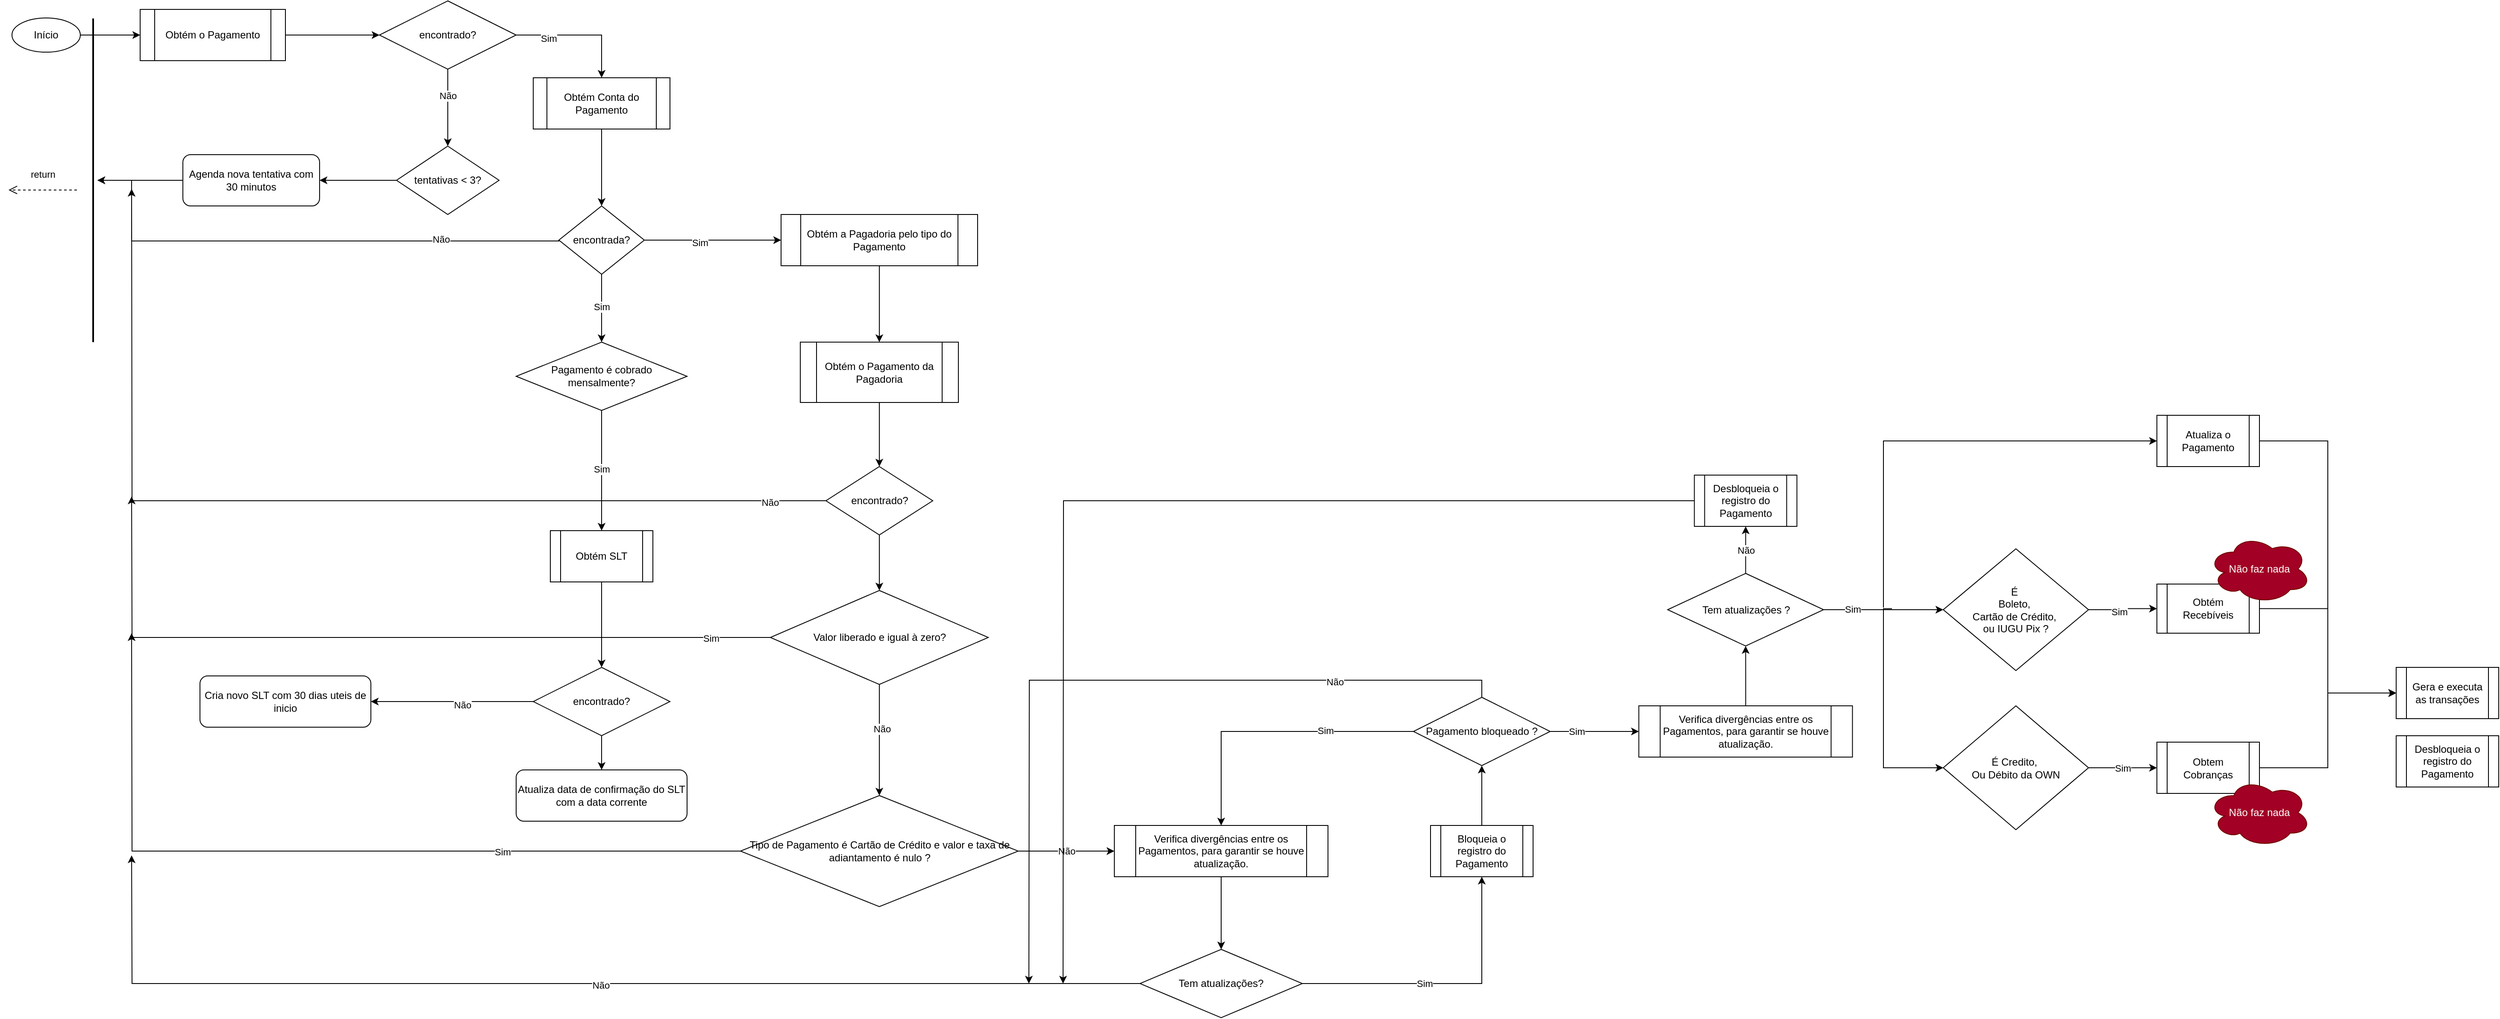 <mxfile version="26.2.14">
  <diagram id="GeneratedFlow" name="Fluxo de Pagamento">
    <mxGraphModel dx="1976" dy="723" grid="1" gridSize="10" guides="1" tooltips="1" connect="1" arrows="1" fold="1" page="1" pageScale="1" pageWidth="827" pageHeight="1169" math="0" shadow="0">
      <root>
        <mxCell id="0" />
        <mxCell id="1" parent="0" />
        <mxCell id="start" value="Início" style="ellipse;whiteSpace=wrap;html=1;shadow=0;" parent="1" vertex="1">
          <mxGeometry x="-800" y="20" width="80" height="40" as="geometry" />
        </mxCell>
        <mxCell id="getPayment" value="" style="rounded=1;whiteSpace=wrap;html=1;shadow=0;" parent="1" vertex="1">
          <mxGeometry x="-650" y="10" width="160" height="60" as="geometry" />
        </mxCell>
        <mxCell id="edge1" style="edgeStyle=orthogonalEdgeStyle;rounded=0;html=1;" parent="1" source="start" target="getPayment" edge="1">
          <mxGeometry relative="1" as="geometry" />
        </mxCell>
        <mxCell id="paymentNotFound" value="encontrado?" style="rhombus;whiteSpace=wrap;html=1;shadow=0;" parent="1" vertex="1">
          <mxGeometry x="-370" width="160" height="80" as="geometry" />
        </mxCell>
        <mxCell id="edge2" style="edgeStyle=orthogonalEdgeStyle;rounded=0;html=1;" parent="1" source="getPayment" target="paymentNotFound" edge="1">
          <mxGeometry relative="1" as="geometry" />
        </mxCell>
        <mxCell id="p-sIgQ1qaCB0FaJdWFcv-16" value="" style="edgeStyle=orthogonalEdgeStyle;rounded=0;orthogonalLoop=1;jettySize=auto;html=1;" parent="1" source="scheduleRetry" target="p-sIgQ1qaCB0FaJdWFcv-15" edge="1">
          <mxGeometry relative="1" as="geometry" />
        </mxCell>
        <mxCell id="scheduleRetry" value="Agenda nova tentativa com 30 minutos" style="rounded=1;whiteSpace=wrap;html=1;shadow=0;" parent="1" vertex="1">
          <mxGeometry x="-600" y="180" width="160" height="60" as="geometry" />
        </mxCell>
        <mxCell id="edge3" style="edgeStyle=orthogonalEdgeStyle;rounded=0;html=1;" parent="1" source="p-sIgQ1qaCB0FaJdWFcv-4" target="scheduleRetry" edge="1">
          <mxGeometry relative="1" as="geometry">
            <mxPoint as="offset" />
          </mxGeometry>
        </mxCell>
        <mxCell id="edge4" style="edgeStyle=orthogonalEdgeStyle;rounded=0;html=1;entryX=0.5;entryY=0;entryDx=0;entryDy=0;" parent="1" source="p-sIgQ1qaCB0FaJdWFcv-12" target="p-sIgQ1qaCB0FaJdWFcv-17" edge="1">
          <mxGeometry relative="1" as="geometry">
            <mxPoint as="offset" />
            <mxPoint x="-120" y="210" as="targetPoint" />
          </mxGeometry>
        </mxCell>
        <mxCell id="createSLI" value="Cria novo SLT com 30 dias uteis de inicio" style="rounded=1;whiteSpace=wrap;html=1;shadow=0;" parent="1" vertex="1">
          <mxGeometry x="-580" y="790" width="200" height="60" as="geometry" />
        </mxCell>
        <mxCell id="edge6" style="edgeStyle=orthogonalEdgeStyle;rounded=0;html=1;exitX=0;exitY=0.5;exitDx=0;exitDy=0;" parent="1" source="sliFound" target="createSLI" edge="1">
          <mxGeometry relative="1" as="geometry">
            <mxPoint as="offset" />
            <mxPoint x="-200" y="670" as="sourcePoint" />
          </mxGeometry>
        </mxCell>
        <mxCell id="p-sIgQ1qaCB0FaJdWFcv-29" value="Não" style="edgeLabel;html=1;align=center;verticalAlign=middle;resizable=0;points=[];" parent="edge6" vertex="1" connectable="0">
          <mxGeometry x="-0.123" y="4" relative="1" as="geometry">
            <mxPoint as="offset" />
          </mxGeometry>
        </mxCell>
        <mxCell id="sliFound" value="encontrado?" style="rhombus;whiteSpace=wrap;html=1;shadow=0;" parent="1" vertex="1">
          <mxGeometry x="-190" y="780" width="160" height="80" as="geometry" />
        </mxCell>
        <mxCell id="updateSLI" value="Atualiza data de confirmação do SLT&lt;div&gt;com a data corrente&lt;/div&gt;" style="rounded=1;whiteSpace=wrap;html=1;shadow=0;" parent="1" vertex="1">
          <mxGeometry x="-210" y="900" width="200" height="60" as="geometry" />
        </mxCell>
        <mxCell id="edge8" style="edgeStyle=orthogonalEdgeStyle;rounded=0;html=1;" parent="1" source="sliFound" target="updateSLI" edge="1">
          <mxGeometry relative="1" as="geometry">
            <mxPoint as="offset" />
          </mxGeometry>
        </mxCell>
        <mxCell id="p-sIgQ1qaCB0FaJdWFcv-5" value="" style="edgeStyle=orthogonalEdgeStyle;rounded=0;html=1;entryX=0.5;entryY=0;entryDx=0;entryDy=0;" parent="1" source="paymentNotFound" target="p-sIgQ1qaCB0FaJdWFcv-4" edge="1">
          <mxGeometry relative="1" as="geometry">
            <mxPoint as="offset" />
            <mxPoint x="-450" y="170" as="sourcePoint" />
            <mxPoint x="-600" y="340" as="targetPoint" />
          </mxGeometry>
        </mxCell>
        <mxCell id="p-sIgQ1qaCB0FaJdWFcv-6" value="Não" style="edgeLabel;html=1;align=center;verticalAlign=middle;resizable=0;points=[];" parent="p-sIgQ1qaCB0FaJdWFcv-5" vertex="1" connectable="0">
          <mxGeometry x="-0.308" relative="1" as="geometry">
            <mxPoint as="offset" />
          </mxGeometry>
        </mxCell>
        <mxCell id="p-sIgQ1qaCB0FaJdWFcv-4" value="tentativas &amp;lt; 3?" style="rhombus;whiteSpace=wrap;html=1;" parent="1" vertex="1">
          <mxGeometry x="-350" y="170" width="120" height="80" as="geometry" />
        </mxCell>
        <mxCell id="p-sIgQ1qaCB0FaJdWFcv-7" value="return" style="html=1;verticalAlign=bottom;endArrow=open;dashed=1;endSize=8;curved=0;rounded=0;" parent="1" edge="1">
          <mxGeometry y="-9" relative="1" as="geometry">
            <mxPoint x="-724" y="221.33" as="sourcePoint" />
            <mxPoint x="-804" y="221.33" as="targetPoint" />
            <mxPoint as="offset" />
          </mxGeometry>
        </mxCell>
        <mxCell id="p-sIgQ1qaCB0FaJdWFcv-8" value="Obtém o Pagamento" style="shape=process;whiteSpace=wrap;html=1;backgroundOutline=1;" parent="1" vertex="1">
          <mxGeometry x="-650" y="10" width="170" height="60" as="geometry" />
        </mxCell>
        <mxCell id="p-sIgQ1qaCB0FaJdWFcv-10" value="" style="edgeStyle=orthogonalEdgeStyle;rounded=0;orthogonalLoop=1;jettySize=auto;html=1;entryX=0.5;entryY=0;entryDx=0;entryDy=0;" parent="1" source="p-sIgQ1qaCB0FaJdWFcv-9" target="sliFound" edge="1">
          <mxGeometry relative="1" as="geometry">
            <mxPoint x="-120" y="650" as="targetPoint" />
          </mxGeometry>
        </mxCell>
        <mxCell id="p-sIgQ1qaCB0FaJdWFcv-9" value="Obtém SLT" style="shape=process;whiteSpace=wrap;html=1;backgroundOutline=1;" parent="1" vertex="1">
          <mxGeometry x="-170" y="620" width="120" height="60" as="geometry" />
        </mxCell>
        <mxCell id="p-sIgQ1qaCB0FaJdWFcv-15" value="" style="line;strokeWidth=2;direction=south;html=1;" parent="1" vertex="1">
          <mxGeometry x="-710" y="20.63" width="10" height="378.75" as="geometry" />
        </mxCell>
        <mxCell id="p-sIgQ1qaCB0FaJdWFcv-19" style="edgeStyle=orthogonalEdgeStyle;rounded=0;orthogonalLoop=1;jettySize=auto;html=1;exitX=0;exitY=0.5;exitDx=0;exitDy=0;" parent="1" edge="1">
          <mxGeometry relative="1" as="geometry">
            <mxPoint x="-160" y="280" as="sourcePoint" />
            <mxPoint x="-700" y="210" as="targetPoint" />
            <Array as="points">
              <mxPoint x="-160" y="281" />
              <mxPoint x="-660" y="281" />
              <mxPoint x="-660" y="210" />
            </Array>
          </mxGeometry>
        </mxCell>
        <mxCell id="p-sIgQ1qaCB0FaJdWFcv-22" value="Não" style="edgeLabel;html=1;align=center;verticalAlign=middle;resizable=0;points=[];" parent="p-sIgQ1qaCB0FaJdWFcv-19" vertex="1" connectable="0">
          <mxGeometry x="-0.545" y="-2" relative="1" as="geometry">
            <mxPoint as="offset" />
          </mxGeometry>
        </mxCell>
        <mxCell id="p-sIgQ1qaCB0FaJdWFcv-20" style="edgeStyle=orthogonalEdgeStyle;rounded=0;orthogonalLoop=1;jettySize=auto;html=1;exitX=0.5;exitY=1;exitDx=0;exitDy=0;entryX=0.5;entryY=0;entryDx=0;entryDy=0;" parent="1" source="p-sIgQ1qaCB0FaJdWFcv-25" target="p-sIgQ1qaCB0FaJdWFcv-9" edge="1">
          <mxGeometry relative="1" as="geometry" />
        </mxCell>
        <mxCell id="p-sIgQ1qaCB0FaJdWFcv-28" value="Sim" style="edgeLabel;html=1;align=center;verticalAlign=middle;resizable=0;points=[];" parent="p-sIgQ1qaCB0FaJdWFcv-20" vertex="1" connectable="0">
          <mxGeometry x="-0.034" relative="1" as="geometry">
            <mxPoint as="offset" />
          </mxGeometry>
        </mxCell>
        <mxCell id="p-sIgQ1qaCB0FaJdWFcv-31" style="edgeStyle=orthogonalEdgeStyle;rounded=0;orthogonalLoop=1;jettySize=auto;html=1;entryX=0;entryY=0.5;entryDx=0;entryDy=0;" parent="1" source="p-sIgQ1qaCB0FaJdWFcv-17" target="p-sIgQ1qaCB0FaJdWFcv-30" edge="1">
          <mxGeometry relative="1" as="geometry" />
        </mxCell>
        <mxCell id="p-sIgQ1qaCB0FaJdWFcv-32" value="Sim" style="edgeLabel;html=1;align=center;verticalAlign=middle;resizable=0;points=[];" parent="p-sIgQ1qaCB0FaJdWFcv-31" vertex="1" connectable="0">
          <mxGeometry x="-0.185" y="-3" relative="1" as="geometry">
            <mxPoint as="offset" />
          </mxGeometry>
        </mxCell>
        <mxCell id="p-sIgQ1qaCB0FaJdWFcv-17" value="encontrada?" style="rhombus;whiteSpace=wrap;html=1;" parent="1" vertex="1">
          <mxGeometry x="-160" y="240" width="100" height="80" as="geometry" />
        </mxCell>
        <mxCell id="p-sIgQ1qaCB0FaJdWFcv-23" value="" style="edgeStyle=orthogonalEdgeStyle;rounded=0;html=1;entryX=0.5;entryY=0;entryDx=0;entryDy=0;" parent="1" source="paymentNotFound" target="p-sIgQ1qaCB0FaJdWFcv-12" edge="1">
          <mxGeometry relative="1" as="geometry">
            <mxPoint as="offset" />
            <mxPoint x="-210" y="40" as="sourcePoint" />
            <mxPoint x="-110" y="240" as="targetPoint" />
          </mxGeometry>
        </mxCell>
        <mxCell id="p-sIgQ1qaCB0FaJdWFcv-24" value="Sim" style="edgeLabel;html=1;align=center;verticalAlign=middle;resizable=0;points=[];" parent="p-sIgQ1qaCB0FaJdWFcv-23" vertex="1" connectable="0">
          <mxGeometry x="-0.496" y="-4" relative="1" as="geometry">
            <mxPoint as="offset" />
          </mxGeometry>
        </mxCell>
        <mxCell id="p-sIgQ1qaCB0FaJdWFcv-12" value="Obtém Conta do Pagamento" style="shape=process;whiteSpace=wrap;html=1;backgroundOutline=1;" parent="1" vertex="1">
          <mxGeometry x="-190" y="90" width="160" height="60" as="geometry" />
        </mxCell>
        <mxCell id="p-sIgQ1qaCB0FaJdWFcv-26" value="" style="edgeStyle=orthogonalEdgeStyle;rounded=0;orthogonalLoop=1;jettySize=auto;html=1;exitX=0.5;exitY=1;exitDx=0;exitDy=0;entryX=0.5;entryY=0;entryDx=0;entryDy=0;" parent="1" source="p-sIgQ1qaCB0FaJdWFcv-17" target="p-sIgQ1qaCB0FaJdWFcv-25" edge="1">
          <mxGeometry relative="1" as="geometry">
            <mxPoint x="-110" y="320" as="sourcePoint" />
            <mxPoint x="-110" y="630" as="targetPoint" />
          </mxGeometry>
        </mxCell>
        <mxCell id="p-sIgQ1qaCB0FaJdWFcv-27" value="Sim" style="edgeLabel;html=1;align=center;verticalAlign=middle;resizable=0;points=[];" parent="p-sIgQ1qaCB0FaJdWFcv-26" vertex="1" connectable="0">
          <mxGeometry x="-0.053" relative="1" as="geometry">
            <mxPoint as="offset" />
          </mxGeometry>
        </mxCell>
        <mxCell id="p-sIgQ1qaCB0FaJdWFcv-25" value="Pagamento é cobrado mensalmente?" style="rhombus;whiteSpace=wrap;html=1;" parent="1" vertex="1">
          <mxGeometry x="-210" y="399.38" width="200" height="80" as="geometry" />
        </mxCell>
        <mxCell id="p-sIgQ1qaCB0FaJdWFcv-33" style="edgeStyle=orthogonalEdgeStyle;rounded=0;orthogonalLoop=1;jettySize=auto;html=1;exitX=0.5;exitY=1;exitDx=0;exitDy=0;entryX=0.5;entryY=0;entryDx=0;entryDy=0;" parent="1" source="p-sIgQ1qaCB0FaJdWFcv-30" target="p-sIgQ1qaCB0FaJdWFcv-34" edge="1">
          <mxGeometry relative="1" as="geometry">
            <mxPoint x="215" y="430" as="targetPoint" />
          </mxGeometry>
        </mxCell>
        <mxCell id="p-sIgQ1qaCB0FaJdWFcv-30" value="Obtém a Pagadoria pelo tipo do Pagamento" style="shape=process;whiteSpace=wrap;html=1;backgroundOutline=1;" parent="1" vertex="1">
          <mxGeometry x="100" y="250" width="230" height="60" as="geometry" />
        </mxCell>
        <mxCell id="p-sIgQ1qaCB0FaJdWFcv-36" value="" style="edgeStyle=orthogonalEdgeStyle;rounded=0;orthogonalLoop=1;jettySize=auto;html=1;" parent="1" source="p-sIgQ1qaCB0FaJdWFcv-34" target="p-sIgQ1qaCB0FaJdWFcv-35" edge="1">
          <mxGeometry relative="1" as="geometry" />
        </mxCell>
        <mxCell id="p-sIgQ1qaCB0FaJdWFcv-34" value="Obtém o Pagamento da Pagadoria" style="shape=process;whiteSpace=wrap;html=1;backgroundOutline=1;" parent="1" vertex="1">
          <mxGeometry x="122.5" y="399.38" width="185" height="70.62" as="geometry" />
        </mxCell>
        <mxCell id="p-sIgQ1qaCB0FaJdWFcv-37" style="edgeStyle=orthogonalEdgeStyle;rounded=0;orthogonalLoop=1;jettySize=auto;html=1;exitX=0;exitY=0.5;exitDx=0;exitDy=0;" parent="1" source="p-sIgQ1qaCB0FaJdWFcv-35" edge="1">
          <mxGeometry relative="1" as="geometry">
            <mxPoint x="-660" y="220" as="targetPoint" />
          </mxGeometry>
        </mxCell>
        <mxCell id="p-sIgQ1qaCB0FaJdWFcv-38" value="Não" style="edgeLabel;html=1;align=center;verticalAlign=middle;resizable=0;points=[];" parent="p-sIgQ1qaCB0FaJdWFcv-37" vertex="1" connectable="0">
          <mxGeometry x="-0.889" y="2" relative="1" as="geometry">
            <mxPoint as="offset" />
          </mxGeometry>
        </mxCell>
        <mxCell id="p-sIgQ1qaCB0FaJdWFcv-40" value="" style="edgeStyle=orthogonalEdgeStyle;rounded=0;orthogonalLoop=1;jettySize=auto;html=1;" parent="1" source="p-sIgQ1qaCB0FaJdWFcv-35" target="p-sIgQ1qaCB0FaJdWFcv-39" edge="1">
          <mxGeometry relative="1" as="geometry" />
        </mxCell>
        <mxCell id="p-sIgQ1qaCB0FaJdWFcv-35" value="encontrado?" style="rhombus;whiteSpace=wrap;html=1;" parent="1" vertex="1">
          <mxGeometry x="152.5" y="545" width="125" height="80" as="geometry" />
        </mxCell>
        <mxCell id="p-sIgQ1qaCB0FaJdWFcv-42" style="edgeStyle=orthogonalEdgeStyle;rounded=0;orthogonalLoop=1;jettySize=auto;html=1;exitX=0;exitY=0.5;exitDx=0;exitDy=0;" parent="1" source="p-sIgQ1qaCB0FaJdWFcv-39" edge="1">
          <mxGeometry relative="1" as="geometry">
            <mxPoint x="-660" y="580" as="targetPoint" />
          </mxGeometry>
        </mxCell>
        <mxCell id="p-sIgQ1qaCB0FaJdWFcv-43" value="Sim" style="edgeLabel;html=1;align=center;verticalAlign=middle;resizable=0;points=[];" parent="p-sIgQ1qaCB0FaJdWFcv-42" vertex="1" connectable="0">
          <mxGeometry x="-0.847" y="1" relative="1" as="geometry">
            <mxPoint as="offset" />
          </mxGeometry>
        </mxCell>
        <mxCell id="p-sIgQ1qaCB0FaJdWFcv-46" style="edgeStyle=orthogonalEdgeStyle;rounded=0;orthogonalLoop=1;jettySize=auto;html=1;entryX=0.5;entryY=0;entryDx=0;entryDy=0;" parent="1" source="p-sIgQ1qaCB0FaJdWFcv-39" target="p-sIgQ1qaCB0FaJdWFcv-44" edge="1">
          <mxGeometry relative="1" as="geometry" />
        </mxCell>
        <mxCell id="p-sIgQ1qaCB0FaJdWFcv-48" value="Não" style="edgeLabel;html=1;align=center;verticalAlign=middle;resizable=0;points=[];" parent="p-sIgQ1qaCB0FaJdWFcv-46" vertex="1" connectable="0">
          <mxGeometry x="-0.21" y="3" relative="1" as="geometry">
            <mxPoint as="offset" />
          </mxGeometry>
        </mxCell>
        <mxCell id="p-sIgQ1qaCB0FaJdWFcv-39" value="Valor liberado e igual à zero?" style="rhombus;whiteSpace=wrap;html=1;" parent="1" vertex="1">
          <mxGeometry x="87.5" y="690" width="255" height="110" as="geometry" />
        </mxCell>
        <mxCell id="p-sIgQ1qaCB0FaJdWFcv-45" style="edgeStyle=orthogonalEdgeStyle;rounded=0;orthogonalLoop=1;jettySize=auto;html=1;exitX=0;exitY=0.5;exitDx=0;exitDy=0;" parent="1" source="p-sIgQ1qaCB0FaJdWFcv-44" edge="1">
          <mxGeometry relative="1" as="geometry">
            <mxPoint x="-660" y="740" as="targetPoint" />
          </mxGeometry>
        </mxCell>
        <mxCell id="p-sIgQ1qaCB0FaJdWFcv-47" value="Sim" style="edgeLabel;html=1;align=center;verticalAlign=middle;resizable=0;points=[];" parent="p-sIgQ1qaCB0FaJdWFcv-45" vertex="1" connectable="0">
          <mxGeometry x="-0.424" y="1" relative="1" as="geometry">
            <mxPoint as="offset" />
          </mxGeometry>
        </mxCell>
        <mxCell id="p-sIgQ1qaCB0FaJdWFcv-50" value="Não" style="edgeStyle=orthogonalEdgeStyle;rounded=0;orthogonalLoop=1;jettySize=auto;html=1;" parent="1" source="p-sIgQ1qaCB0FaJdWFcv-44" target="p-sIgQ1qaCB0FaJdWFcv-49" edge="1">
          <mxGeometry relative="1" as="geometry" />
        </mxCell>
        <mxCell id="p-sIgQ1qaCB0FaJdWFcv-44" value="Tipo de Pagamento é Cartão de Crédito e valor e taxa de adiantamento é nulo ?" style="rhombus;whiteSpace=wrap;html=1;" parent="1" vertex="1">
          <mxGeometry x="52.5" y="930" width="325" height="130" as="geometry" />
        </mxCell>
        <mxCell id="p-sIgQ1qaCB0FaJdWFcv-55" value="" style="edgeStyle=orthogonalEdgeStyle;rounded=0;orthogonalLoop=1;jettySize=auto;html=1;" parent="1" source="p-sIgQ1qaCB0FaJdWFcv-49" target="p-sIgQ1qaCB0FaJdWFcv-51" edge="1">
          <mxGeometry relative="1" as="geometry" />
        </mxCell>
        <mxCell id="p-sIgQ1qaCB0FaJdWFcv-49" value="Verifica divergências entre os Pagamentos, para garantir se houve atualização." style="shape=process;whiteSpace=wrap;html=1;backgroundOutline=1;" parent="1" vertex="1">
          <mxGeometry x="490" y="965" width="250" height="60" as="geometry" />
        </mxCell>
        <mxCell id="p-sIgQ1qaCB0FaJdWFcv-53" style="edgeStyle=orthogonalEdgeStyle;rounded=0;orthogonalLoop=1;jettySize=auto;html=1;" parent="1" source="p-sIgQ1qaCB0FaJdWFcv-51" edge="1">
          <mxGeometry relative="1" as="geometry">
            <mxPoint x="-660" y="1000.0" as="targetPoint" />
          </mxGeometry>
        </mxCell>
        <mxCell id="p-sIgQ1qaCB0FaJdWFcv-54" value="Não" style="edgeLabel;html=1;align=center;verticalAlign=middle;resizable=0;points=[];" parent="p-sIgQ1qaCB0FaJdWFcv-53" vertex="1" connectable="0">
          <mxGeometry x="-0.05" y="2" relative="1" as="geometry">
            <mxPoint as="offset" />
          </mxGeometry>
        </mxCell>
        <mxCell id="p-sIgQ1qaCB0FaJdWFcv-57" style="edgeStyle=orthogonalEdgeStyle;rounded=0;orthogonalLoop=1;jettySize=auto;html=1;entryX=0.5;entryY=1;entryDx=0;entryDy=0;" parent="1" source="p-sIgQ1qaCB0FaJdWFcv-51" target="p-sIgQ1qaCB0FaJdWFcv-56" edge="1">
          <mxGeometry relative="1" as="geometry" />
        </mxCell>
        <mxCell id="p-sIgQ1qaCB0FaJdWFcv-58" value="Sim" style="edgeLabel;html=1;align=center;verticalAlign=middle;resizable=0;points=[];" parent="p-sIgQ1qaCB0FaJdWFcv-57" vertex="1" connectable="0">
          <mxGeometry x="-0.15" relative="1" as="geometry">
            <mxPoint as="offset" />
          </mxGeometry>
        </mxCell>
        <mxCell id="p-sIgQ1qaCB0FaJdWFcv-60" value="" style="edgeStyle=orthogonalEdgeStyle;rounded=0;orthogonalLoop=1;jettySize=auto;html=1;" parent="1" source="p-sIgQ1qaCB0FaJdWFcv-56" target="p-sIgQ1qaCB0FaJdWFcv-59" edge="1">
          <mxGeometry relative="1" as="geometry" />
        </mxCell>
        <mxCell id="p-sIgQ1qaCB0FaJdWFcv-56" value="Bloqueia o registro do Pagamento" style="shape=process;whiteSpace=wrap;html=1;backgroundOutline=1;" parent="1" vertex="1">
          <mxGeometry x="860" y="965" width="120" height="60" as="geometry" />
        </mxCell>
        <mxCell id="p-sIgQ1qaCB0FaJdWFcv-61" style="edgeStyle=orthogonalEdgeStyle;rounded=0;orthogonalLoop=1;jettySize=auto;html=1;exitX=0;exitY=0.5;exitDx=0;exitDy=0;entryX=0.5;entryY=0;entryDx=0;entryDy=0;" parent="1" source="p-sIgQ1qaCB0FaJdWFcv-59" target="p-sIgQ1qaCB0FaJdWFcv-49" edge="1">
          <mxGeometry relative="1" as="geometry" />
        </mxCell>
        <mxCell id="p-sIgQ1qaCB0FaJdWFcv-62" value="Sim" style="edgeLabel;html=1;align=center;verticalAlign=middle;resizable=0;points=[];" parent="p-sIgQ1qaCB0FaJdWFcv-61" vertex="1" connectable="0">
          <mxGeometry x="-0.384" y="-1" relative="1" as="geometry">
            <mxPoint as="offset" />
          </mxGeometry>
        </mxCell>
        <mxCell id="p-sIgQ1qaCB0FaJdWFcv-63" style="edgeStyle=orthogonalEdgeStyle;rounded=0;orthogonalLoop=1;jettySize=auto;html=1;exitX=0.5;exitY=0;exitDx=0;exitDy=0;" parent="1" source="p-sIgQ1qaCB0FaJdWFcv-59" edge="1">
          <mxGeometry relative="1" as="geometry">
            <mxPoint x="390" y="1150" as="targetPoint" />
          </mxGeometry>
        </mxCell>
        <mxCell id="p-sIgQ1qaCB0FaJdWFcv-64" value="Não" style="edgeLabel;html=1;align=center;verticalAlign=middle;resizable=0;points=[];" parent="p-sIgQ1qaCB0FaJdWFcv-63" vertex="1" connectable="0">
          <mxGeometry x="-0.575" y="2" relative="1" as="geometry">
            <mxPoint as="offset" />
          </mxGeometry>
        </mxCell>
        <mxCell id="p-sIgQ1qaCB0FaJdWFcv-71" value="" style="edgeStyle=orthogonalEdgeStyle;rounded=0;orthogonalLoop=1;jettySize=auto;html=1;" parent="1" source="p-sIgQ1qaCB0FaJdWFcv-59" target="p-sIgQ1qaCB0FaJdWFcv-70" edge="1">
          <mxGeometry relative="1" as="geometry" />
        </mxCell>
        <mxCell id="p-sIgQ1qaCB0FaJdWFcv-72" value="Sim" style="edgeLabel;html=1;align=center;verticalAlign=middle;resizable=0;points=[];" parent="p-sIgQ1qaCB0FaJdWFcv-71" vertex="1" connectable="0">
          <mxGeometry x="-0.408" relative="1" as="geometry">
            <mxPoint as="offset" />
          </mxGeometry>
        </mxCell>
        <mxCell id="p-sIgQ1qaCB0FaJdWFcv-59" value="Pagamento bloqueado ?" style="rhombus;whiteSpace=wrap;html=1;" parent="1" vertex="1">
          <mxGeometry x="840" y="815" width="160" height="80" as="geometry" />
        </mxCell>
        <mxCell id="p-sIgQ1qaCB0FaJdWFcv-78" style="edgeStyle=orthogonalEdgeStyle;rounded=0;orthogonalLoop=1;jettySize=auto;html=1;" parent="1" source="p-sIgQ1qaCB0FaJdWFcv-65" edge="1">
          <mxGeometry relative="1" as="geometry">
            <mxPoint x="430" y="1150" as="targetPoint" />
          </mxGeometry>
        </mxCell>
        <mxCell id="p-sIgQ1qaCB0FaJdWFcv-65" value="Desbloqueia o registro do Pagamento" style="shape=process;whiteSpace=wrap;html=1;backgroundOutline=1;" parent="1" vertex="1">
          <mxGeometry x="1168.75" y="555" width="120" height="60" as="geometry" />
        </mxCell>
        <mxCell id="p-sIgQ1qaCB0FaJdWFcv-51" value="Tem atualizações?" style="rhombus;whiteSpace=wrap;html=1;" parent="1" vertex="1">
          <mxGeometry x="520" y="1110" width="190" height="80" as="geometry" />
        </mxCell>
        <mxCell id="p-sIgQ1qaCB0FaJdWFcv-75" value="" style="edgeStyle=orthogonalEdgeStyle;rounded=0;orthogonalLoop=1;jettySize=auto;html=1;" parent="1" source="p-sIgQ1qaCB0FaJdWFcv-70" target="p-sIgQ1qaCB0FaJdWFcv-74" edge="1">
          <mxGeometry relative="1" as="geometry" />
        </mxCell>
        <mxCell id="p-sIgQ1qaCB0FaJdWFcv-70" value="Verifica divergências entre os Pagamentos, para garantir se houve atualização." style="shape=process;whiteSpace=wrap;html=1;backgroundOutline=1;" parent="1" vertex="1">
          <mxGeometry x="1103.75" y="825" width="250" height="60" as="geometry" />
        </mxCell>
        <mxCell id="p-sIgQ1qaCB0FaJdWFcv-76" value="Não" style="edgeStyle=orthogonalEdgeStyle;rounded=0;orthogonalLoop=1;jettySize=auto;html=1;" parent="1" source="p-sIgQ1qaCB0FaJdWFcv-74" target="p-sIgQ1qaCB0FaJdWFcv-65" edge="1">
          <mxGeometry relative="1" as="geometry" />
        </mxCell>
        <mxCell id="p-sIgQ1qaCB0FaJdWFcv-80" style="edgeStyle=orthogonalEdgeStyle;rounded=0;orthogonalLoop=1;jettySize=auto;html=1;entryX=0;entryY=0.5;entryDx=0;entryDy=0;" parent="1" source="p-sIgQ1qaCB0FaJdWFcv-82" target="p-sIgQ1qaCB0FaJdWFcv-79" edge="1">
          <mxGeometry relative="1" as="geometry" />
        </mxCell>
        <mxCell id="p-sIgQ1qaCB0FaJdWFcv-92" value="Sim" style="edgeLabel;html=1;align=center;verticalAlign=middle;resizable=0;points=[];" parent="p-sIgQ1qaCB0FaJdWFcv-80" vertex="1" connectable="0">
          <mxGeometry x="-0.11" y="-2" relative="1" as="geometry">
            <mxPoint as="offset" />
          </mxGeometry>
        </mxCell>
        <mxCell id="p-sIgQ1qaCB0FaJdWFcv-74" value="Tem atualizações ?" style="rhombus;whiteSpace=wrap;html=1;" parent="1" vertex="1">
          <mxGeometry x="1137.5" y="670" width="182.5" height="85" as="geometry" />
        </mxCell>
        <mxCell id="p-sIgQ1qaCB0FaJdWFcv-96" style="edgeStyle=orthogonalEdgeStyle;rounded=0;orthogonalLoop=1;jettySize=auto;html=1;entryX=0;entryY=0.5;entryDx=0;entryDy=0;" parent="1" source="p-sIgQ1qaCB0FaJdWFcv-79" target="p-sIgQ1qaCB0FaJdWFcv-95" edge="1">
          <mxGeometry relative="1" as="geometry" />
        </mxCell>
        <mxCell id="p-sIgQ1qaCB0FaJdWFcv-79" value="Obtém Recebíveis" style="shape=process;whiteSpace=wrap;html=1;backgroundOutline=1;" parent="1" vertex="1">
          <mxGeometry x="1710" y="682.5" width="120" height="57.5" as="geometry" />
        </mxCell>
        <mxCell id="p-sIgQ1qaCB0FaJdWFcv-83" value="" style="edgeStyle=orthogonalEdgeStyle;rounded=0;orthogonalLoop=1;jettySize=auto;html=1;entryX=0;entryY=0.5;entryDx=0;entryDy=0;" parent="1" source="p-sIgQ1qaCB0FaJdWFcv-74" target="p-sIgQ1qaCB0FaJdWFcv-82" edge="1">
          <mxGeometry relative="1" as="geometry">
            <mxPoint x="1320" y="713" as="sourcePoint" />
            <mxPoint x="1490" y="713" as="targetPoint" />
          </mxGeometry>
        </mxCell>
        <mxCell id="p-sIgQ1qaCB0FaJdWFcv-84" value="Sim" style="edgeLabel;html=1;align=center;verticalAlign=middle;resizable=0;points=[];" parent="p-sIgQ1qaCB0FaJdWFcv-83" vertex="1" connectable="0">
          <mxGeometry x="-0.52" relative="1" as="geometry">
            <mxPoint y="-1" as="offset" />
          </mxGeometry>
        </mxCell>
        <mxCell id="p-sIgQ1qaCB0FaJdWFcv-82" value="É&amp;nbsp;&lt;div&gt;Boleto,&amp;nbsp;&lt;/div&gt;&lt;div&gt;Cartão de Crédito,&amp;nbsp;&lt;/div&gt;&lt;div&gt;ou IUGU Pix ?&lt;/div&gt;" style="rhombus;whiteSpace=wrap;html=1;" parent="1" vertex="1">
          <mxGeometry x="1460" y="641.25" width="170" height="142.5" as="geometry" />
        </mxCell>
        <mxCell id="p-sIgQ1qaCB0FaJdWFcv-85" value="Não faz nada" style="ellipse;shape=cloud;whiteSpace=wrap;html=1;fillColor=#a20025;fontColor=#ffffff;strokeColor=#6F0000;" parent="1" vertex="1">
          <mxGeometry x="1770" y="625" width="120" height="80" as="geometry" />
        </mxCell>
        <mxCell id="UCpEY9gyova4qjN9Gvjt-3" style="edgeStyle=orthogonalEdgeStyle;rounded=0;orthogonalLoop=1;jettySize=auto;html=1;entryX=0;entryY=0.5;entryDx=0;entryDy=0;" parent="1" target="UCpEY9gyova4qjN9Gvjt-1" edge="1">
          <mxGeometry relative="1" as="geometry">
            <mxPoint x="1390" y="710" as="sourcePoint" />
            <Array as="points">
              <mxPoint x="1390" y="515" />
            </Array>
          </mxGeometry>
        </mxCell>
        <mxCell id="UCpEY9gyova4qjN9Gvjt-4" style="edgeStyle=orthogonalEdgeStyle;rounded=0;orthogonalLoop=1;jettySize=auto;html=1;entryX=0;entryY=0.5;entryDx=0;entryDy=0;" parent="1" target="p-sIgQ1qaCB0FaJdWFcv-88" edge="1">
          <mxGeometry relative="1" as="geometry">
            <mxPoint x="1400" y="711.3" as="sourcePoint" />
            <Array as="points">
              <mxPoint x="1390" y="711" />
              <mxPoint x="1390" y="898" />
            </Array>
          </mxGeometry>
        </mxCell>
        <mxCell id="p-sIgQ1qaCB0FaJdWFcv-91" value="Sim" style="edgeStyle=orthogonalEdgeStyle;rounded=0;orthogonalLoop=1;jettySize=auto;html=1;" parent="1" source="p-sIgQ1qaCB0FaJdWFcv-88" target="p-sIgQ1qaCB0FaJdWFcv-90" edge="1">
          <mxGeometry relative="1" as="geometry" />
        </mxCell>
        <mxCell id="p-sIgQ1qaCB0FaJdWFcv-88" value="É Credito,&amp;nbsp;&lt;div&gt;Ou Débito da OWN&lt;/div&gt;" style="rhombus;whiteSpace=wrap;html=1;" parent="1" vertex="1">
          <mxGeometry x="1460" y="825" width="170" height="145" as="geometry" />
        </mxCell>
        <mxCell id="p-sIgQ1qaCB0FaJdWFcv-97" style="edgeStyle=orthogonalEdgeStyle;rounded=0;orthogonalLoop=1;jettySize=auto;html=1;entryX=0;entryY=0.5;entryDx=0;entryDy=0;" parent="1" source="p-sIgQ1qaCB0FaJdWFcv-90" target="p-sIgQ1qaCB0FaJdWFcv-95" edge="1">
          <mxGeometry relative="1" as="geometry" />
        </mxCell>
        <mxCell id="p-sIgQ1qaCB0FaJdWFcv-90" value="Obtem&lt;br&gt;Cobranças" style="shape=process;whiteSpace=wrap;html=1;backgroundOutline=1;" parent="1" vertex="1">
          <mxGeometry x="1710" y="867.5" width="120" height="60" as="geometry" />
        </mxCell>
        <mxCell id="p-sIgQ1qaCB0FaJdWFcv-93" value="Não faz nada" style="ellipse;shape=cloud;whiteSpace=wrap;html=1;fillColor=#a20025;fontColor=#ffffff;strokeColor=#6F0000;" parent="1" vertex="1">
          <mxGeometry x="1770" y="910" width="120" height="80" as="geometry" />
        </mxCell>
        <mxCell id="p-sIgQ1qaCB0FaJdWFcv-95" value="Gera e executa as transações" style="shape=process;whiteSpace=wrap;html=1;backgroundOutline=1;" parent="1" vertex="1">
          <mxGeometry x="1990" y="780" width="120" height="60" as="geometry" />
        </mxCell>
        <mxCell id="UCpEY9gyova4qjN9Gvjt-5" style="edgeStyle=orthogonalEdgeStyle;rounded=0;orthogonalLoop=1;jettySize=auto;html=1;entryX=0;entryY=0.5;entryDx=0;entryDy=0;" parent="1" source="UCpEY9gyova4qjN9Gvjt-1" target="p-sIgQ1qaCB0FaJdWFcv-95" edge="1">
          <mxGeometry relative="1" as="geometry" />
        </mxCell>
        <mxCell id="UCpEY9gyova4qjN9Gvjt-1" value="Atualiza o Pagamento" style="shape=process;whiteSpace=wrap;html=1;backgroundOutline=1;" parent="1" vertex="1">
          <mxGeometry x="1710" y="485" width="120" height="60" as="geometry" />
        </mxCell>
        <mxCell id="UCpEY9gyova4qjN9Gvjt-6" value="Desbloqueia o registro do Pagamento" style="shape=process;whiteSpace=wrap;html=1;backgroundOutline=1;" parent="1" vertex="1">
          <mxGeometry x="1990" y="860" width="120" height="60" as="geometry" />
        </mxCell>
      </root>
    </mxGraphModel>
  </diagram>
</mxfile>
